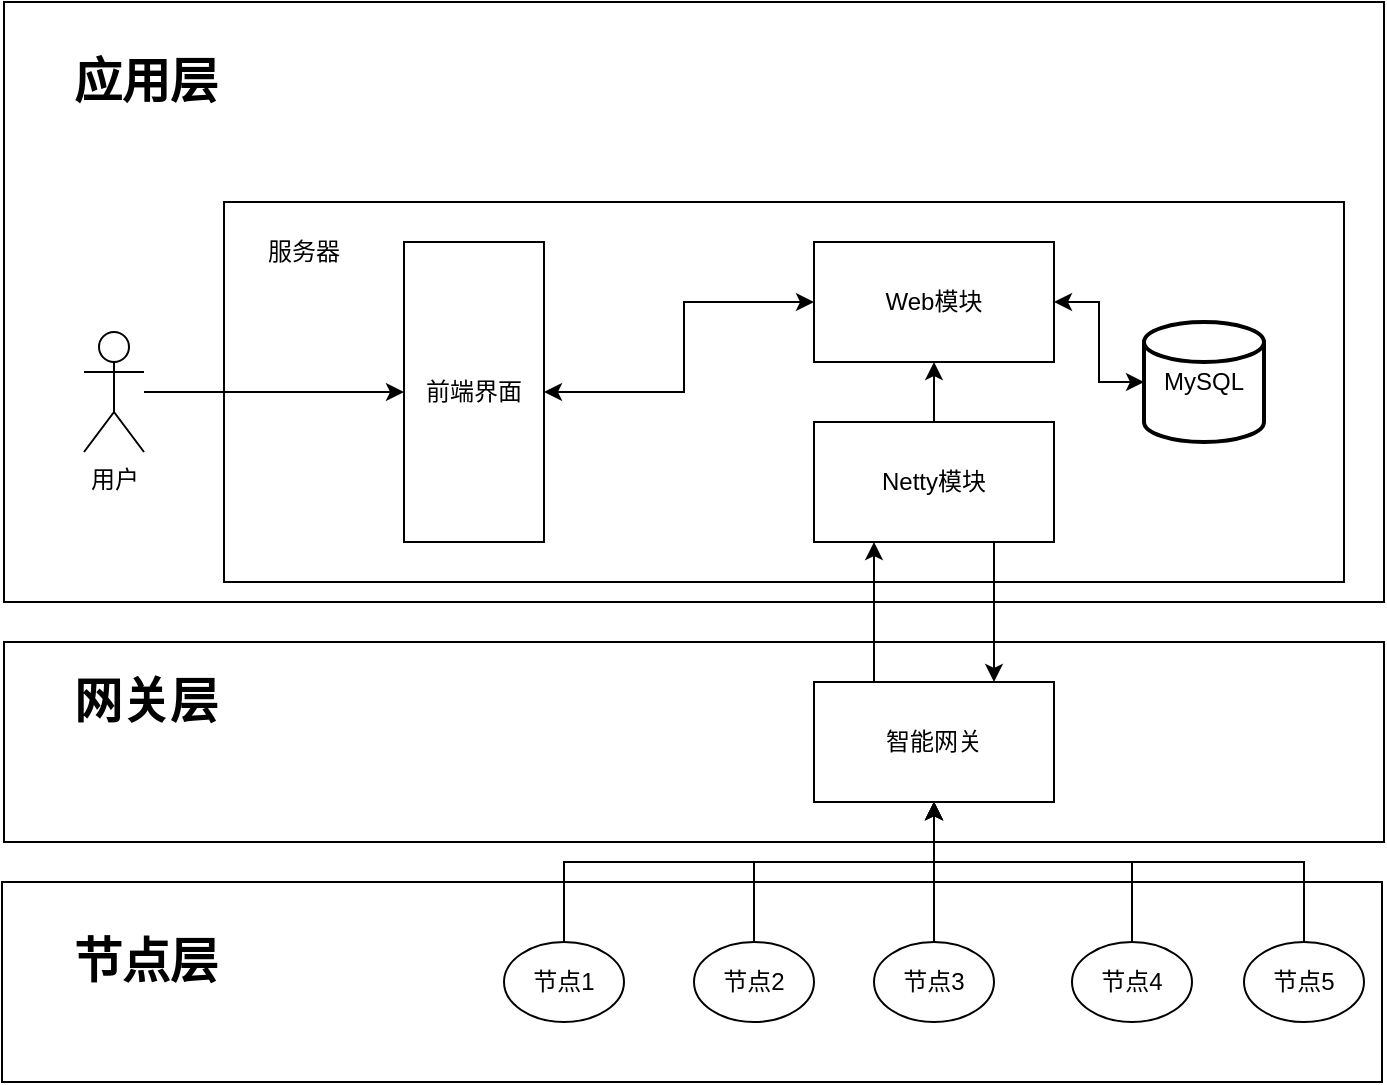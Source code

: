 <mxfile version="20.8.20" type="device"><diagram id="C5RBs43oDa-KdzZeNtuy" name="Page-1"><mxGraphModel dx="1195" dy="657" grid="1" gridSize="10" guides="1" tooltips="1" connect="1" arrows="1" fold="1" page="1" pageScale="1" pageWidth="827" pageHeight="1169" math="0" shadow="0"><root><mxCell id="WIyWlLk6GJQsqaUBKTNV-0"/><mxCell id="WIyWlLk6GJQsqaUBKTNV-1" parent="WIyWlLk6GJQsqaUBKTNV-0"/><mxCell id="l6H6GXxkFkVl7svajn15-30" value="" style="rounded=0;whiteSpace=wrap;html=1;" vertex="1" parent="WIyWlLk6GJQsqaUBKTNV-1"><mxGeometry x="69" y="540" width="690" height="100" as="geometry"/></mxCell><mxCell id="l6H6GXxkFkVl7svajn15-26" value="" style="rounded=0;whiteSpace=wrap;html=1;" vertex="1" parent="WIyWlLk6GJQsqaUBKTNV-1"><mxGeometry x="70" y="420" width="690" height="100" as="geometry"/></mxCell><mxCell id="l6H6GXxkFkVl7svajn15-23" value="" style="rounded=0;whiteSpace=wrap;html=1;" vertex="1" parent="WIyWlLk6GJQsqaUBKTNV-1"><mxGeometry x="70" y="100" width="690" height="300" as="geometry"/></mxCell><mxCell id="l6H6GXxkFkVl7svajn15-0" value="用户" style="shape=umlActor;verticalLabelPosition=bottom;verticalAlign=top;html=1;outlineConnect=0;" vertex="1" parent="WIyWlLk6GJQsqaUBKTNV-1"><mxGeometry x="110" y="265" width="30" height="60" as="geometry"/></mxCell><mxCell id="l6H6GXxkFkVl7svajn15-4" value="" style="rounded=0;whiteSpace=wrap;html=1;" vertex="1" parent="WIyWlLk6GJQsqaUBKTNV-1"><mxGeometry x="180" y="200" width="560" height="190" as="geometry"/></mxCell><mxCell id="l6H6GXxkFkVl7svajn15-39" style="edgeStyle=orthogonalEdgeStyle;rounded=0;orthogonalLoop=1;jettySize=auto;html=1;exitX=1;exitY=0.5;exitDx=0;exitDy=0;entryX=0;entryY=0.5;entryDx=0;entryDy=0;entryPerimeter=0;startArrow=classic;startFill=1;" edge="1" parent="WIyWlLk6GJQsqaUBKTNV-1" source="l6H6GXxkFkVl7svajn15-5" target="l6H6GXxkFkVl7svajn15-38"><mxGeometry relative="1" as="geometry"/></mxCell><mxCell id="l6H6GXxkFkVl7svajn15-5" value="Web模块" style="rounded=0;whiteSpace=wrap;html=1;" vertex="1" parent="WIyWlLk6GJQsqaUBKTNV-1"><mxGeometry x="475" y="220" width="120" height="60" as="geometry"/></mxCell><mxCell id="l6H6GXxkFkVl7svajn15-21" style="edgeStyle=orthogonalEdgeStyle;rounded=0;orthogonalLoop=1;jettySize=auto;html=1;exitX=0.75;exitY=1;exitDx=0;exitDy=0;entryX=0.75;entryY=0;entryDx=0;entryDy=0;" edge="1" parent="WIyWlLk6GJQsqaUBKTNV-1" source="l6H6GXxkFkVl7svajn15-6" target="l6H6GXxkFkVl7svajn15-7"><mxGeometry relative="1" as="geometry"/></mxCell><mxCell id="l6H6GXxkFkVl7svajn15-44" style="edgeStyle=orthogonalEdgeStyle;rounded=0;orthogonalLoop=1;jettySize=auto;html=1;exitX=0.5;exitY=0;exitDx=0;exitDy=0;entryX=0.5;entryY=1;entryDx=0;entryDy=0;startArrow=none;startFill=0;" edge="1" parent="WIyWlLk6GJQsqaUBKTNV-1" source="l6H6GXxkFkVl7svajn15-6" target="l6H6GXxkFkVl7svajn15-5"><mxGeometry relative="1" as="geometry"/></mxCell><mxCell id="l6H6GXxkFkVl7svajn15-6" value="Netty模块" style="rounded=0;whiteSpace=wrap;html=1;" vertex="1" parent="WIyWlLk6GJQsqaUBKTNV-1"><mxGeometry x="475" y="310" width="120" height="60" as="geometry"/></mxCell><mxCell id="l6H6GXxkFkVl7svajn15-20" style="edgeStyle=orthogonalEdgeStyle;rounded=0;orthogonalLoop=1;jettySize=auto;html=1;exitX=0.25;exitY=0;exitDx=0;exitDy=0;entryX=0.25;entryY=1;entryDx=0;entryDy=0;" edge="1" parent="WIyWlLk6GJQsqaUBKTNV-1" source="l6H6GXxkFkVl7svajn15-7" target="l6H6GXxkFkVl7svajn15-6"><mxGeometry relative="1" as="geometry"/></mxCell><mxCell id="l6H6GXxkFkVl7svajn15-7" value="智能网关" style="rounded=0;whiteSpace=wrap;html=1;" vertex="1" parent="WIyWlLk6GJQsqaUBKTNV-1"><mxGeometry x="475" y="440" width="120" height="60" as="geometry"/></mxCell><mxCell id="l6H6GXxkFkVl7svajn15-15" style="edgeStyle=orthogonalEdgeStyle;rounded=0;orthogonalLoop=1;jettySize=auto;html=1;entryX=0.5;entryY=1;entryDx=0;entryDy=0;" edge="1" parent="WIyWlLk6GJQsqaUBKTNV-1" source="l6H6GXxkFkVl7svajn15-8" target="l6H6GXxkFkVl7svajn15-7"><mxGeometry relative="1" as="geometry"><Array as="points"><mxPoint x="350" y="530"/><mxPoint x="535" y="530"/></Array></mxGeometry></mxCell><mxCell id="l6H6GXxkFkVl7svajn15-8" value="节点1" style="ellipse;whiteSpace=wrap;html=1;" vertex="1" parent="WIyWlLk6GJQsqaUBKTNV-1"><mxGeometry x="320" y="570" width="60" height="40" as="geometry"/></mxCell><mxCell id="l6H6GXxkFkVl7svajn15-14" style="edgeStyle=orthogonalEdgeStyle;rounded=0;orthogonalLoop=1;jettySize=auto;html=1;entryX=0.5;entryY=1;entryDx=0;entryDy=0;" edge="1" parent="WIyWlLk6GJQsqaUBKTNV-1" source="l6H6GXxkFkVl7svajn15-9" target="l6H6GXxkFkVl7svajn15-7"><mxGeometry relative="1" as="geometry"><mxPoint x="611" y="530" as="targetPoint"/><Array as="points"><mxPoint x="445" y="530"/><mxPoint x="535" y="530"/></Array></mxGeometry></mxCell><mxCell id="l6H6GXxkFkVl7svajn15-9" value="节点2" style="ellipse;whiteSpace=wrap;html=1;" vertex="1" parent="WIyWlLk6GJQsqaUBKTNV-1"><mxGeometry x="415" y="570" width="60" height="40" as="geometry"/></mxCell><mxCell id="l6H6GXxkFkVl7svajn15-16" style="edgeStyle=orthogonalEdgeStyle;rounded=0;orthogonalLoop=1;jettySize=auto;html=1;exitX=0.5;exitY=0;exitDx=0;exitDy=0;entryX=0.5;entryY=1;entryDx=0;entryDy=0;" edge="1" parent="WIyWlLk6GJQsqaUBKTNV-1" source="l6H6GXxkFkVl7svajn15-10" target="l6H6GXxkFkVl7svajn15-7"><mxGeometry relative="1" as="geometry"/></mxCell><mxCell id="l6H6GXxkFkVl7svajn15-10" value="节点3" style="ellipse;whiteSpace=wrap;html=1;" vertex="1" parent="WIyWlLk6GJQsqaUBKTNV-1"><mxGeometry x="505" y="570" width="60" height="40" as="geometry"/></mxCell><mxCell id="l6H6GXxkFkVl7svajn15-17" style="edgeStyle=orthogonalEdgeStyle;rounded=0;orthogonalLoop=1;jettySize=auto;html=1;entryX=0.5;entryY=1;entryDx=0;entryDy=0;" edge="1" parent="WIyWlLk6GJQsqaUBKTNV-1" source="l6H6GXxkFkVl7svajn15-11" target="l6H6GXxkFkVl7svajn15-7"><mxGeometry relative="1" as="geometry"><mxPoint x="634" y="505" as="targetPoint"/><Array as="points"><mxPoint x="634" y="530"/><mxPoint x="535" y="530"/></Array></mxGeometry></mxCell><mxCell id="l6H6GXxkFkVl7svajn15-11" value="节点4" style="ellipse;whiteSpace=wrap;html=1;" vertex="1" parent="WIyWlLk6GJQsqaUBKTNV-1"><mxGeometry x="604" y="570" width="60" height="40" as="geometry"/></mxCell><mxCell id="l6H6GXxkFkVl7svajn15-18" style="edgeStyle=orthogonalEdgeStyle;rounded=0;orthogonalLoop=1;jettySize=auto;html=1;entryX=0.5;entryY=1;entryDx=0;entryDy=0;exitX=0.5;exitY=0;exitDx=0;exitDy=0;" edge="1" parent="WIyWlLk6GJQsqaUBKTNV-1" source="l6H6GXxkFkVl7svajn15-12" target="l6H6GXxkFkVl7svajn15-7"><mxGeometry relative="1" as="geometry"><Array as="points"><mxPoint x="720" y="530"/><mxPoint x="535" y="530"/></Array></mxGeometry></mxCell><mxCell id="l6H6GXxkFkVl7svajn15-12" value="节点5" style="ellipse;whiteSpace=wrap;html=1;" vertex="1" parent="WIyWlLk6GJQsqaUBKTNV-1"><mxGeometry x="690" y="570" width="60" height="40" as="geometry"/></mxCell><mxCell id="l6H6GXxkFkVl7svajn15-25" value="&lt;h1&gt;应用层&lt;/h1&gt;" style="text;html=1;strokeColor=none;fillColor=none;spacing=5;spacingTop=-20;whiteSpace=wrap;overflow=hidden;rounded=0;" vertex="1" parent="WIyWlLk6GJQsqaUBKTNV-1"><mxGeometry x="100" y="120" width="90" height="40" as="geometry"/></mxCell><mxCell id="l6H6GXxkFkVl7svajn15-29" value="&lt;h1&gt;网关层&lt;/h1&gt;" style="text;html=1;strokeColor=none;fillColor=none;spacing=5;spacingTop=-20;whiteSpace=wrap;overflow=hidden;rounded=0;" vertex="1" parent="WIyWlLk6GJQsqaUBKTNV-1"><mxGeometry x="100" y="430" width="90" height="40" as="geometry"/></mxCell><mxCell id="l6H6GXxkFkVl7svajn15-31" value="&lt;h1&gt;节点层&lt;/h1&gt;" style="text;html=1;strokeColor=none;fillColor=none;spacing=5;spacingTop=-20;whiteSpace=wrap;overflow=hidden;rounded=0;" vertex="1" parent="WIyWlLk6GJQsqaUBKTNV-1"><mxGeometry x="100" y="560" width="90" height="40" as="geometry"/></mxCell><mxCell id="l6H6GXxkFkVl7svajn15-3" value="前端界面" style="rounded=0;whiteSpace=wrap;html=1;" vertex="1" parent="WIyWlLk6GJQsqaUBKTNV-1"><mxGeometry x="270" y="220" width="70" height="150" as="geometry"/></mxCell><mxCell id="l6H6GXxkFkVl7svajn15-33" value="服务器" style="text;html=1;strokeColor=none;fillColor=none;align=center;verticalAlign=middle;whiteSpace=wrap;rounded=0;" vertex="1" parent="WIyWlLk6GJQsqaUBKTNV-1"><mxGeometry x="190" y="210" width="60" height="30" as="geometry"/></mxCell><mxCell id="l6H6GXxkFkVl7svajn15-37" style="edgeStyle=orthogonalEdgeStyle;rounded=0;orthogonalLoop=1;jettySize=auto;html=1;" edge="1" parent="WIyWlLk6GJQsqaUBKTNV-1" source="l6H6GXxkFkVl7svajn15-0" target="l6H6GXxkFkVl7svajn15-3"><mxGeometry relative="1" as="geometry"/></mxCell><mxCell id="l6H6GXxkFkVl7svajn15-38" value="MySQL" style="strokeWidth=2;html=1;shape=mxgraph.flowchart.database;whiteSpace=wrap;" vertex="1" parent="WIyWlLk6GJQsqaUBKTNV-1"><mxGeometry x="640" y="260" width="60" height="60" as="geometry"/></mxCell><mxCell id="l6H6GXxkFkVl7svajn15-42" value="" style="endArrow=classic;startArrow=classic;html=1;rounded=0;exitX=1;exitY=0.5;exitDx=0;exitDy=0;entryX=0;entryY=0.5;entryDx=0;entryDy=0;" edge="1" parent="WIyWlLk6GJQsqaUBKTNV-1" source="l6H6GXxkFkVl7svajn15-3" target="l6H6GXxkFkVl7svajn15-5"><mxGeometry width="50" height="50" relative="1" as="geometry"><mxPoint x="380" y="300" as="sourcePoint"/><mxPoint x="430" y="250" as="targetPoint"/><Array as="points"><mxPoint x="410" y="295"/><mxPoint x="410" y="250"/></Array></mxGeometry></mxCell></root></mxGraphModel></diagram></mxfile>